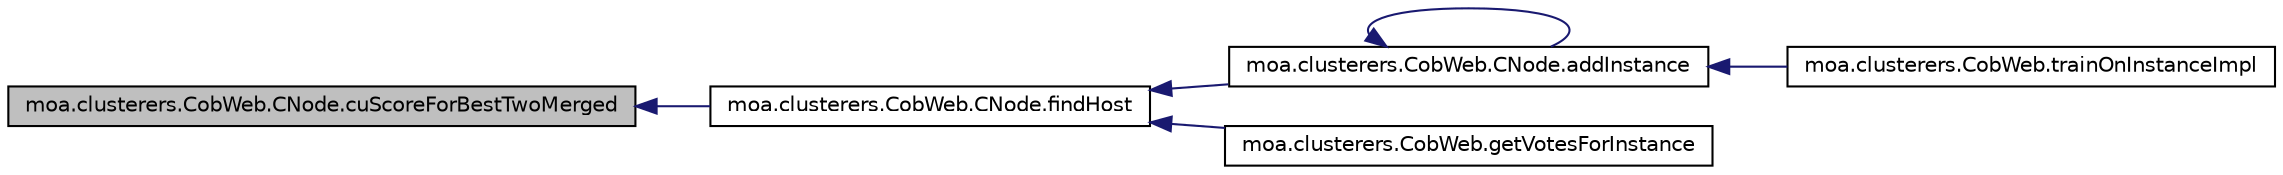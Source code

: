 digraph G
{
  edge [fontname="Helvetica",fontsize="10",labelfontname="Helvetica",labelfontsize="10"];
  node [fontname="Helvetica",fontsize="10",shape=record];
  rankdir=LR;
  Node1 [label="moa.clusterers.CobWeb.CNode.cuScoreForBestTwoMerged",height=0.2,width=0.4,color="black", fillcolor="grey75", style="filled" fontcolor="black"];
  Node1 -> Node2 [dir=back,color="midnightblue",fontsize="10",style="solid",fontname="Helvetica"];
  Node2 [label="moa.clusterers.CobWeb.CNode.findHost",height=0.2,width=0.4,color="black", fillcolor="white", style="filled",URL="$classmoa_1_1clusterers_1_1CobWeb_1_1CNode.html#a5b9c90abd6fd96843769c01e37607143",tooltip="Finds a host for the new instance in this nodes children."];
  Node2 -> Node3 [dir=back,color="midnightblue",fontsize="10",style="solid",fontname="Helvetica"];
  Node3 [label="moa.clusterers.CobWeb.CNode.addInstance",height=0.2,width=0.4,color="black", fillcolor="white", style="filled",URL="$classmoa_1_1clusterers_1_1CobWeb_1_1CNode.html#a457373b5f5493e20d5c89e3dc52ea5e7",tooltip="Adds an instance to this cluster."];
  Node3 -> Node3 [dir=back,color="midnightblue",fontsize="10",style="solid",fontname="Helvetica"];
  Node3 -> Node4 [dir=back,color="midnightblue",fontsize="10",style="solid",fontname="Helvetica"];
  Node4 [label="moa.clusterers.CobWeb.trainOnInstanceImpl",height=0.2,width=0.4,color="black", fillcolor="white", style="filled",URL="$classmoa_1_1clusterers_1_1CobWeb.html#a283dcfabf9a50957ad7c16ba369353d8",tooltip="Adds an instance to the clusterer."];
  Node2 -> Node5 [dir=back,color="midnightblue",fontsize="10",style="solid",fontname="Helvetica"];
  Node5 [label="moa.clusterers.CobWeb.getVotesForInstance",height=0.2,width=0.4,color="black", fillcolor="white", style="filled",URL="$classmoa_1_1clusterers_1_1CobWeb.html#a09e9388815b3ee60c4330c2e98865f8b",tooltip="Classifies a given instance."];
}
